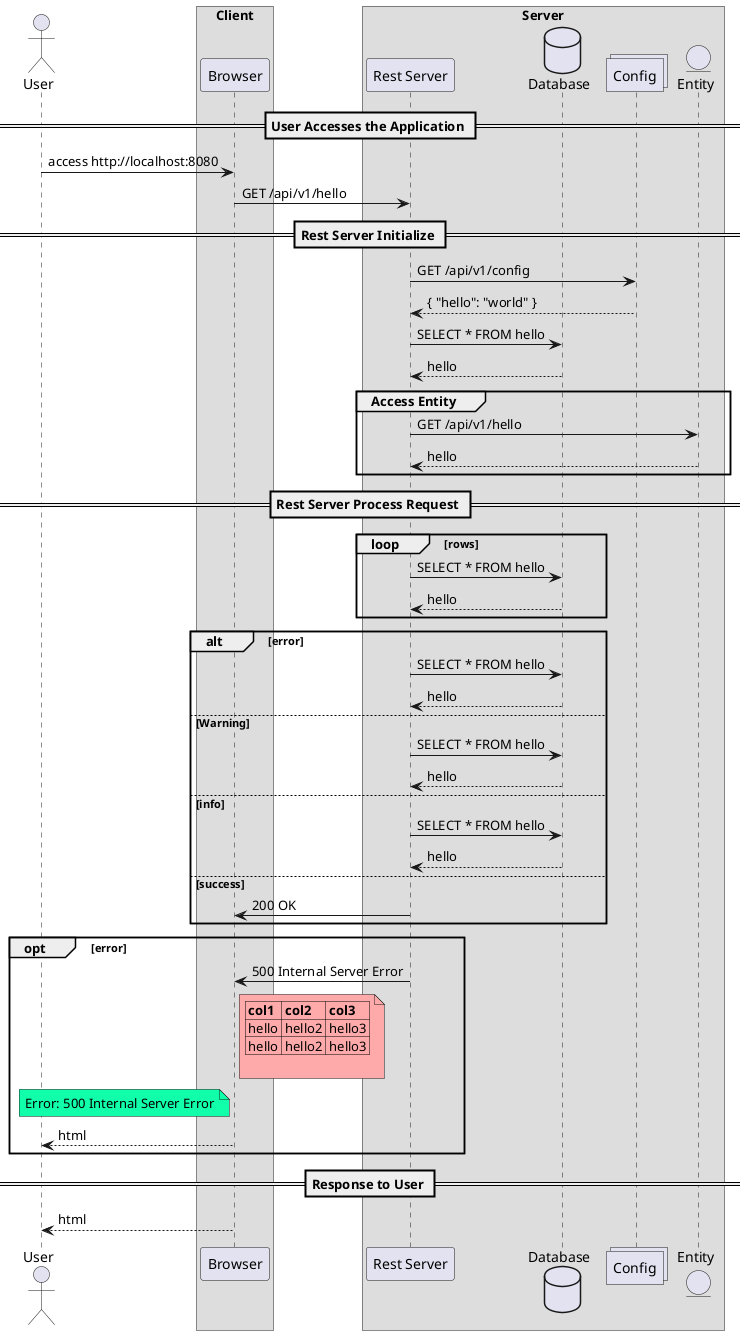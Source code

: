 @startuml ttt
actor User
box "Client"
participant "Browser" as B
end box
box Server
participant "Rest Server" as RS
database "Database" as DB
collections "Config" as C
entity "Entity" as E
end box

== User Accesses the Application ==
User -> B : access http://localhost:8080
B -> RS : GET /api/v1/hello

== Rest Server Initialize ==
RS -> C : GET /api/v1/config
C --> RS : { "hello": "world" }
RS -> DB : SELECT * FROM hello
DB --> RS : hello

group Access Entity
    RS -> E : GET /api/v1/hello
    E --> RS : hello
end group

== Rest Server Process Request ==
loop rows
    RS -> DB : SELECT * FROM hello
    DB --> RS : hello
end loop

alt error
    RS -> DB : SELECT * FROM hello
    DB --> RS : hello
else Warning
    RS -> DB : SELECT * FROM hello
    DB --> RS : hello
else info
    RS -> DB : SELECT * FROM hello
    DB --> RS : hello
else success
    RS -> B : 200 OK
end else

opt error
    RS -> B : 500 Internal Server Error
    note right of B #FFAAAA
        |= col1 |= col2 |= col3 |
        | hello | hello2 | hello3 |
        | hello | hello2 | hello3 |
         
    end note
    note left of B #11FFAA
        Error: 500 Internal Server Error
    end note
    B --> User : html
end opt

== Response to User ==
B --> User : html


@enduml